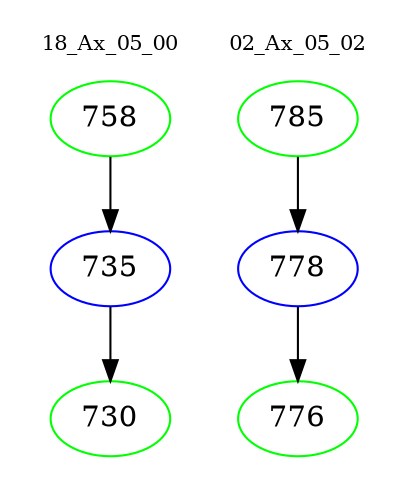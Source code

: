 digraph{
subgraph cluster_0 {
color = white
label = "18_Ax_05_00";
fontsize=10;
T0_758 [label="758", color="green"]
T0_758 -> T0_735 [color="black"]
T0_735 [label="735", color="blue"]
T0_735 -> T0_730 [color="black"]
T0_730 [label="730", color="green"]
}
subgraph cluster_1 {
color = white
label = "02_Ax_05_02";
fontsize=10;
T1_785 [label="785", color="green"]
T1_785 -> T1_778 [color="black"]
T1_778 [label="778", color="blue"]
T1_778 -> T1_776 [color="black"]
T1_776 [label="776", color="green"]
}
}

